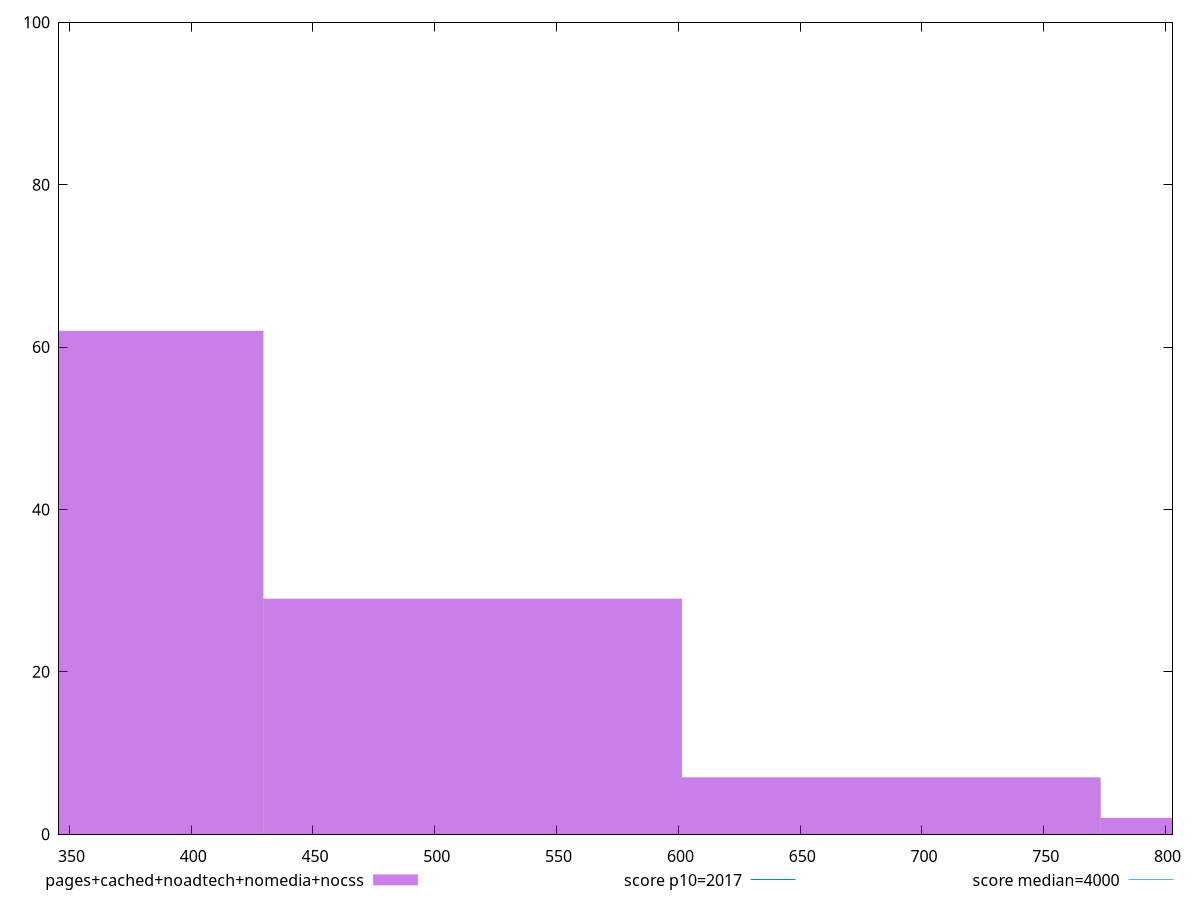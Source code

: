 reset

$pagesCachedNoadtechNomediaNocss <<EOF
515.5821501292661 29
859.3035835487768 2
343.72143341951073 62
687.4428668390215 7
EOF

set key outside below
set boxwidth 171.86071670975537
set xrange [345.72400000000005:802.8560000000007]
set yrange [0:100]
set trange [0:100]
set style fill transparent solid 0.5 noborder

set parametric
set terminal svg size 640, 490 enhanced background rgb 'white'
set output "report_00019_2021-02-10T18-14-37.922Z//mainthread-work-breakdown/comparison/histogram/4_vs_5.svg"

plot $pagesCachedNoadtechNomediaNocss title "pages+cached+noadtech+nomedia+nocss" with boxes, \
     2017,t title "score p10=2017", \
     4000,t title "score median=4000"

reset

